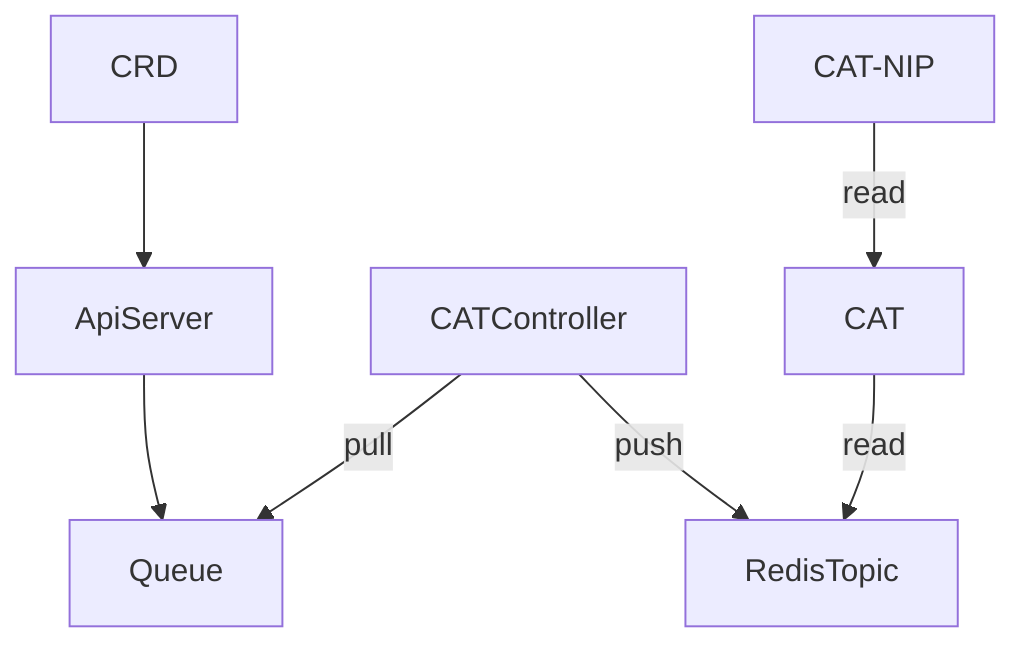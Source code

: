 graph TD;
    CRD-->ApiServer;
    ApiServer-->Queue;
    CATController--pull-->Queue;
    CATController--push-->RedisTopic;
    CAT--read-->RedisTopic;
    CAT-NIP--read-->CAT